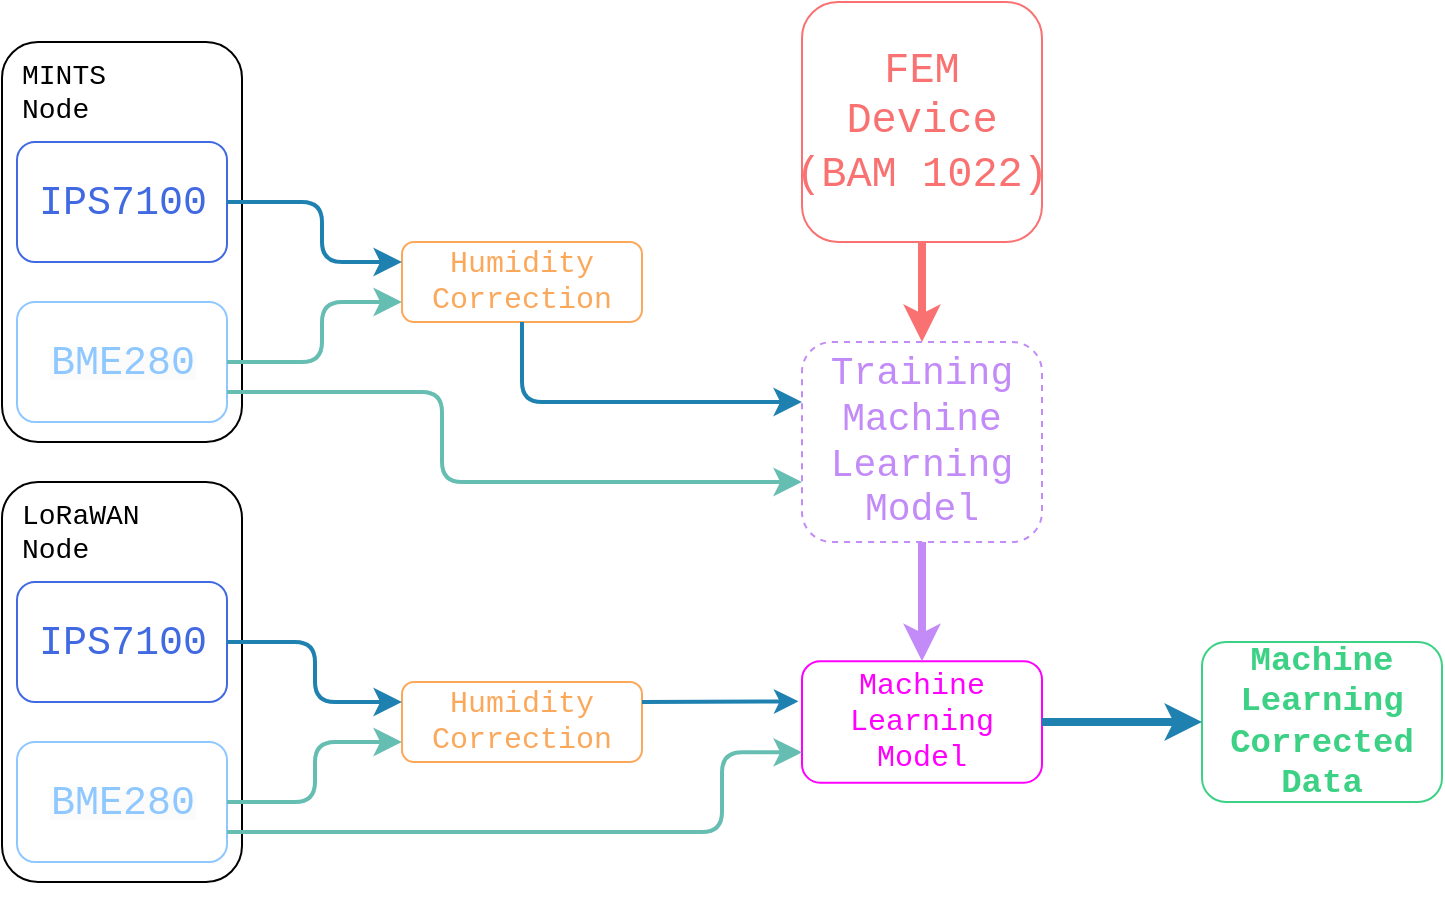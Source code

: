 <mxfile version="24.8.4">
  <diagram name="Page-1" id="N_57aVjMVtkScywhiVQ_">
    <mxGraphModel dx="1033" dy="660" grid="1" gridSize="10" guides="1" tooltips="1" connect="1" arrows="1" fold="1" page="1" pageScale="1" pageWidth="1169" pageHeight="827" math="0" shadow="0">
      <root>
        <mxCell id="0" />
        <mxCell id="1" parent="0" />
        <mxCell id="r-9_rXMzRY92wvyFLWJS-2" value="" style="rounded=1;whiteSpace=wrap;html=1;strokeColor=#000000;" parent="1" vertex="1">
          <mxGeometry x="40" y="320" width="120" height="200" as="geometry" />
        </mxCell>
        <mxCell id="r-9_rXMzRY92wvyFLWJS-1" value="&lt;font color=&quot;#4169e1&quot; style=&quot;font-size: 20px;&quot; face=&quot;Courier New&quot;&gt;IPS7100&lt;/font&gt;" style="rounded=1;whiteSpace=wrap;html=1;strokeColor=#4169E1;" parent="1" vertex="1">
          <mxGeometry x="47.5" y="370" width="105" height="60" as="geometry" />
        </mxCell>
        <mxCell id="r-9_rXMzRY92wvyFLWJS-3" value="&lt;span style=&quot;font-style: normal; font-variant-ligatures: normal; font-variant-caps: normal; font-weight: 400; letter-spacing: normal; orphans: 2; text-align: center; text-indent: 0px; text-transform: none; widows: 2; word-spacing: 0px; -webkit-text-stroke-width: 0px; white-space: normal; background-color: rgb(251, 251, 251); text-decoration-thickness: initial; text-decoration-style: initial; text-decoration-color: initial; float: none; display: inline !important;&quot;&gt;&lt;font color=&quot;#8fc7ff&quot; style=&quot;font-size: 20px;&quot; face=&quot;Courier New&quot;&gt;BME280&lt;/font&gt;&lt;/span&gt;" style="rounded=1;whiteSpace=wrap;html=1;strokeColor=#8FC7FF;" parent="1" vertex="1">
          <mxGeometry x="47.5" y="450" width="105" height="60" as="geometry" />
        </mxCell>
        <mxCell id="r-9_rXMzRY92wvyFLWJS-4" style="edgeStyle=orthogonalEdgeStyle;rounded=0;orthogonalLoop=1;jettySize=auto;html=1;exitX=0.5;exitY=1;exitDx=0;exitDy=0;" parent="1" source="r-9_rXMzRY92wvyFLWJS-2" target="r-9_rXMzRY92wvyFLWJS-2" edge="1">
          <mxGeometry relative="1" as="geometry" />
        </mxCell>
        <mxCell id="r-9_rXMzRY92wvyFLWJS-6" value="&lt;font face=&quot;Courier New&quot; style=&quot;font-size: 14px;&quot;&gt;LoRaWAN Node&lt;/font&gt;" style="text;html=1;align=left;verticalAlign=middle;whiteSpace=wrap;rounded=0;" parent="1" vertex="1">
          <mxGeometry x="47.5" y="330" width="80" height="30" as="geometry" />
        </mxCell>
        <mxCell id="r-9_rXMzRY92wvyFLWJS-12" value="&lt;font color=&quot;#fba85b&quot; style=&quot;font-size: 15px;&quot; face=&quot;Courier New&quot;&gt;Humidity Correction&lt;/font&gt;" style="rounded=1;whiteSpace=wrap;html=1;strokeColor=#FBA85B;" parent="1" vertex="1">
          <mxGeometry x="240" y="420" width="120" height="40" as="geometry" />
        </mxCell>
        <mxCell id="r-9_rXMzRY92wvyFLWJS-14" style="edgeStyle=orthogonalEdgeStyle;rounded=0;orthogonalLoop=1;jettySize=auto;html=1;exitX=0.5;exitY=1;exitDx=0;exitDy=0;" parent="1" source="r-9_rXMzRY92wvyFLWJS-12" target="r-9_rXMzRY92wvyFLWJS-12" edge="1">
          <mxGeometry relative="1" as="geometry" />
        </mxCell>
        <mxCell id="r-9_rXMzRY92wvyFLWJS-15" value="&lt;font color=&quot;#3cd184&quot; style=&quot;font-size: 17px;&quot; face=&quot;Courier New&quot;&gt;&lt;b style=&quot;&quot;&gt;Machine Learning Corrected Data&lt;/b&gt;&lt;/font&gt;" style="rounded=1;whiteSpace=wrap;html=1;strokeColor=#3CD184;" parent="1" vertex="1">
          <mxGeometry x="640" y="400" width="120" height="80" as="geometry" />
        </mxCell>
        <mxCell id="r-9_rXMzRY92wvyFLWJS-17" value="" style="rounded=1;whiteSpace=wrap;html=1;strokeColor=#000000;" parent="1" vertex="1">
          <mxGeometry x="40" y="100" width="120" height="200" as="geometry" />
        </mxCell>
        <mxCell id="r-9_rXMzRY92wvyFLWJS-18" value="&lt;font color=&quot;#4169e1&quot; style=&quot;font-size: 20px;&quot; face=&quot;Courier New&quot;&gt;IPS7100&lt;/font&gt;" style="rounded=1;whiteSpace=wrap;html=1;strokeColor=#4169E1;" parent="1" vertex="1">
          <mxGeometry x="47.5" y="150" width="105" height="60" as="geometry" />
        </mxCell>
        <mxCell id="r-9_rXMzRY92wvyFLWJS-19" value="&lt;span style=&quot;font-style: normal; font-variant-ligatures: normal; font-variant-caps: normal; font-weight: 400; letter-spacing: normal; orphans: 2; text-align: center; text-indent: 0px; text-transform: none; widows: 2; word-spacing: 0px; -webkit-text-stroke-width: 0px; white-space: normal; background-color: rgb(251, 251, 251); text-decoration-thickness: initial; text-decoration-style: initial; text-decoration-color: initial; float: none; display: inline !important;&quot;&gt;&lt;font color=&quot;#8fc7ff&quot; style=&quot;font-size: 20px;&quot; face=&quot;Courier New&quot;&gt;BME280&lt;/font&gt;&lt;/span&gt;" style="rounded=1;whiteSpace=wrap;html=1;strokeColor=#8FC7FF;" parent="1" vertex="1">
          <mxGeometry x="47.5" y="230" width="105" height="60" as="geometry" />
        </mxCell>
        <mxCell id="r-9_rXMzRY92wvyFLWJS-20" style="edgeStyle=orthogonalEdgeStyle;rounded=0;orthogonalLoop=1;jettySize=auto;html=1;exitX=0.5;exitY=1;exitDx=0;exitDy=0;" parent="1" source="r-9_rXMzRY92wvyFLWJS-17" target="r-9_rXMzRY92wvyFLWJS-17" edge="1">
          <mxGeometry relative="1" as="geometry" />
        </mxCell>
        <mxCell id="r-9_rXMzRY92wvyFLWJS-21" value="&lt;font face=&quot;Courier New&quot; style=&quot;font-size: 14px;&quot;&gt;MINTS Node&lt;/font&gt;" style="text;html=1;align=left;verticalAlign=middle;whiteSpace=wrap;rounded=0;" parent="1" vertex="1">
          <mxGeometry x="47.5" y="110" width="85" height="30" as="geometry" />
        </mxCell>
        <mxCell id="r-9_rXMzRY92wvyFLWJS-22" value="&lt;font color=&quot;#fba85b&quot; style=&quot;font-size: 15px;&quot; face=&quot;Courier New&quot;&gt;Humidity Correction&lt;/font&gt;" style="rounded=1;whiteSpace=wrap;html=1;strokeColor=#FBA85B;" parent="1" vertex="1">
          <mxGeometry x="240" y="200" width="120" height="40" as="geometry" />
        </mxCell>
        <mxCell id="r-9_rXMzRY92wvyFLWJS-23" value="&lt;font style=&quot;font-size: 15px;&quot; color=&quot;#ff00ff&quot; face=&quot;Courier New&quot;&gt;Machine Learning Model&lt;/font&gt;" style="rounded=1;whiteSpace=wrap;html=1;strokeColor=#FF00FF;" parent="1" vertex="1">
          <mxGeometry x="440" y="409.62" width="120" height="60.75" as="geometry" />
        </mxCell>
        <mxCell id="r-9_rXMzRY92wvyFLWJS-46" value="" style="edgeStyle=orthogonalEdgeStyle;rounded=0;orthogonalLoop=1;jettySize=auto;html=1;strokeColor=#f97171;strokeWidth=4;" parent="1" source="r-9_rXMzRY92wvyFLWJS-25" target="r-9_rXMzRY92wvyFLWJS-42" edge="1">
          <mxGeometry relative="1" as="geometry">
            <Array as="points">
              <mxPoint x="500" y="210" />
              <mxPoint x="500" y="210" />
            </Array>
          </mxGeometry>
        </mxCell>
        <mxCell id="r-9_rXMzRY92wvyFLWJS-25" value="&lt;font color=&quot;#f97171&quot; style=&quot;font-size: 21px;&quot; face=&quot;Courier New&quot;&gt;FEM&lt;/font&gt;&lt;div&gt;&lt;span style=&quot;font-size: 21px; font-family: &amp;quot;Courier New&amp;quot;; background-color: initial;&quot;&gt;&lt;font color=&quot;#f97171&quot;&gt;Device&lt;/font&gt;&lt;/span&gt;&lt;/div&gt;&lt;div&gt;&lt;div style=&quot;font-size: 21px;&quot;&gt;&lt;font color=&quot;#f97171&quot; style=&quot;font-size: 21px;&quot;&gt;&lt;span style=&quot;font-family: &amp;quot;Courier New&amp;quot;; background-color: initial;&quot;&gt;(BAM&amp;nbsp;&lt;/span&gt;&lt;span style=&quot;font-family: &amp;quot;Courier New&amp;quot;; background-color: initial;&quot;&gt;1022)&lt;/span&gt;&lt;/font&gt;&lt;/div&gt;&lt;/div&gt;" style="rounded=1;whiteSpace=wrap;html=1;strokeColor=#f97171;" parent="1" vertex="1">
          <mxGeometry x="440" y="80" width="120" height="120" as="geometry" />
        </mxCell>
        <mxCell id="r-9_rXMzRY92wvyFLWJS-26" value="" style="edgeStyle=elbowEdgeStyle;elbow=horizontal;endArrow=classic;html=1;curved=0;rounded=1;endSize=8;startSize=8;exitX=1;exitY=0.5;exitDx=0;exitDy=0;entryX=0;entryY=0.25;entryDx=0;entryDy=0;fillColor=#1ba1e2;strokeColor=#1e81b0;strokeWidth=2;" parent="1" source="r-9_rXMzRY92wvyFLWJS-1" target="r-9_rXMzRY92wvyFLWJS-12" edge="1">
          <mxGeometry width="50" height="50" relative="1" as="geometry">
            <mxPoint x="580" y="350" as="sourcePoint" />
            <mxPoint x="630" y="300" as="targetPoint" />
          </mxGeometry>
        </mxCell>
        <mxCell id="r-9_rXMzRY92wvyFLWJS-27" value="" style="edgeStyle=elbowEdgeStyle;elbow=horizontal;endArrow=classic;html=1;curved=0;rounded=1;endSize=8;startSize=8;exitX=1;exitY=0.5;exitDx=0;exitDy=0;strokeWidth=2;strokeColor=#66beb2;entryX=0;entryY=0.75;entryDx=0;entryDy=0;" parent="1" source="r-9_rXMzRY92wvyFLWJS-3" target="r-9_rXMzRY92wvyFLWJS-12" edge="1">
          <mxGeometry width="50" height="50" relative="1" as="geometry">
            <mxPoint x="152.5" y="490" as="sourcePoint" />
            <mxPoint x="240" y="450" as="targetPoint" />
          </mxGeometry>
        </mxCell>
        <mxCell id="r-9_rXMzRY92wvyFLWJS-28" value="" style="endArrow=classic;html=1;rounded=0;exitX=1;exitY=0.25;exitDx=0;exitDy=0;entryX=-0.015;entryY=0.33;entryDx=0;entryDy=0;entryPerimeter=0;fillColor=#1ba1e2;strokeColor=#1e81b0;strokeWidth=2;" parent="1" source="r-9_rXMzRY92wvyFLWJS-12" target="r-9_rXMzRY92wvyFLWJS-23" edge="1">
          <mxGeometry width="50" height="50" relative="1" as="geometry">
            <mxPoint x="370" y="574" as="sourcePoint" />
            <mxPoint x="400" y="430" as="targetPoint" />
          </mxGeometry>
        </mxCell>
        <mxCell id="r-9_rXMzRY92wvyFLWJS-29" value="" style="endArrow=classic;html=1;rounded=0;entryX=0;entryY=0.5;entryDx=0;entryDy=0;exitX=1;exitY=0.5;exitDx=0;exitDy=0;fillColor=#1ba1e2;strokeColor=#1e81b0;strokeWidth=4;" parent="1" source="r-9_rXMzRY92wvyFLWJS-23" target="r-9_rXMzRY92wvyFLWJS-15" edge="1">
          <mxGeometry width="50" height="50" relative="1" as="geometry">
            <mxPoint x="560" y="450" as="sourcePoint" />
            <mxPoint x="630" y="450" as="targetPoint" />
          </mxGeometry>
        </mxCell>
        <mxCell id="r-9_rXMzRY92wvyFLWJS-30" value="" style="edgeStyle=elbowEdgeStyle;elbow=horizontal;endArrow=classic;html=1;curved=0;rounded=1;endSize=8;startSize=8;exitX=1;exitY=0.5;exitDx=0;exitDy=0;entryX=0;entryY=0.25;entryDx=0;entryDy=0;fillColor=#1ba1e2;strokeColor=#1e81b0;strokeWidth=2;" parent="1" source="r-9_rXMzRY92wvyFLWJS-18" target="r-9_rXMzRY92wvyFLWJS-22" edge="1">
          <mxGeometry width="50" height="50" relative="1" as="geometry">
            <mxPoint x="193" y="165.69" as="sourcePoint" />
            <mxPoint x="200" y="180.69" as="targetPoint" />
            <Array as="points">
              <mxPoint x="200" y="150.69" />
            </Array>
          </mxGeometry>
        </mxCell>
        <mxCell id="r-9_rXMzRY92wvyFLWJS-31" value="" style="edgeStyle=elbowEdgeStyle;elbow=horizontal;endArrow=classic;html=1;curved=0;rounded=1;endSize=8;startSize=8;exitX=1;exitY=0.5;exitDx=0;exitDy=0;entryX=0;entryY=0.75;entryDx=0;entryDy=0;strokeWidth=2;strokeColor=#66beb2;" parent="1" source="r-9_rXMzRY92wvyFLWJS-19" target="r-9_rXMzRY92wvyFLWJS-22" edge="1">
          <mxGeometry width="50" height="50" relative="1" as="geometry">
            <mxPoint x="192.5" y="250.69" as="sourcePoint" />
            <mxPoint x="200" y="200.69" as="targetPoint" />
            <Array as="points">
              <mxPoint x="200" y="250" />
            </Array>
          </mxGeometry>
        </mxCell>
        <mxCell id="r-9_rXMzRY92wvyFLWJS-36" value="" style="edgeStyle=elbowEdgeStyle;elbow=horizontal;endArrow=classic;html=1;curved=0;rounded=1;endSize=8;startSize=8;exitX=1;exitY=0.75;exitDx=0;exitDy=0;entryX=0;entryY=0.75;entryDx=0;entryDy=0;strokeWidth=2;strokeColor=#66beb2;" parent="1" source="r-9_rXMzRY92wvyFLWJS-3" target="r-9_rXMzRY92wvyFLWJS-23" edge="1">
          <mxGeometry width="50" height="50" relative="1" as="geometry">
            <mxPoint x="160" y="480" as="sourcePoint" />
            <mxPoint x="440" y="440" as="targetPoint" />
            <Array as="points">
              <mxPoint x="400" y="480" />
            </Array>
          </mxGeometry>
        </mxCell>
        <mxCell id="r-9_rXMzRY92wvyFLWJS-47" value="" style="edgeStyle=orthogonalEdgeStyle;rounded=0;orthogonalLoop=1;jettySize=auto;html=1;dashed=1;dashPattern=12 12;strokeWidth=4;fillColor=#6a00ff;strokeColor=#C28BF8;" parent="1" source="r-9_rXMzRY92wvyFLWJS-42" target="r-9_rXMzRY92wvyFLWJS-23" edge="1">
          <mxGeometry relative="1" as="geometry" />
        </mxCell>
        <mxCell id="r-9_rXMzRY92wvyFLWJS-42" value="&lt;font color=&quot;#c28bf8&quot; style=&quot;font-size: 19px;&quot; face=&quot;Courier New&quot;&gt;Training Machine Learning Model&lt;/font&gt;" style="rounded=1;whiteSpace=wrap;html=1;strokeColor=#C28BF8;dashed=1;" parent="1" vertex="1">
          <mxGeometry x="440" y="250" width="120" height="100" as="geometry" />
        </mxCell>
        <mxCell id="r-9_rXMzRY92wvyFLWJS-48" value="" style="edgeStyle=elbowEdgeStyle;elbow=vertical;endArrow=classic;html=1;curved=0;rounded=1;endSize=8;startSize=8;entryX=0;entryY=0.5;entryDx=0;entryDy=0;fillColor=#1ba1e2;strokeColor=#1e81b0;strokeWidth=2;" parent="1" edge="1">
          <mxGeometry width="50" height="50" relative="1" as="geometry">
            <mxPoint x="300" y="240" as="sourcePoint" />
            <mxPoint x="440" y="280" as="targetPoint" />
            <Array as="points">
              <mxPoint x="370" y="280" />
            </Array>
          </mxGeometry>
        </mxCell>
        <mxCell id="r-9_rXMzRY92wvyFLWJS-50" value="" style="edgeStyle=elbowEdgeStyle;elbow=horizontal;endArrow=classic;html=1;curved=0;rounded=1;endSize=8;startSize=8;exitX=1;exitY=0.75;exitDx=0;exitDy=0;entryX=0;entryY=0.6;entryDx=0;entryDy=0;entryPerimeter=0;fillColor=#60a917;strokeColor=#66beb2;strokeWidth=2;" parent="1" source="r-9_rXMzRY92wvyFLWJS-19" edge="1">
          <mxGeometry width="50" height="50" relative="1" as="geometry">
            <mxPoint x="152.5" y="285" as="sourcePoint" />
            <mxPoint x="440" y="320" as="targetPoint" />
            <Array as="points">
              <mxPoint x="260" y="290" />
            </Array>
          </mxGeometry>
        </mxCell>
      </root>
    </mxGraphModel>
  </diagram>
</mxfile>
